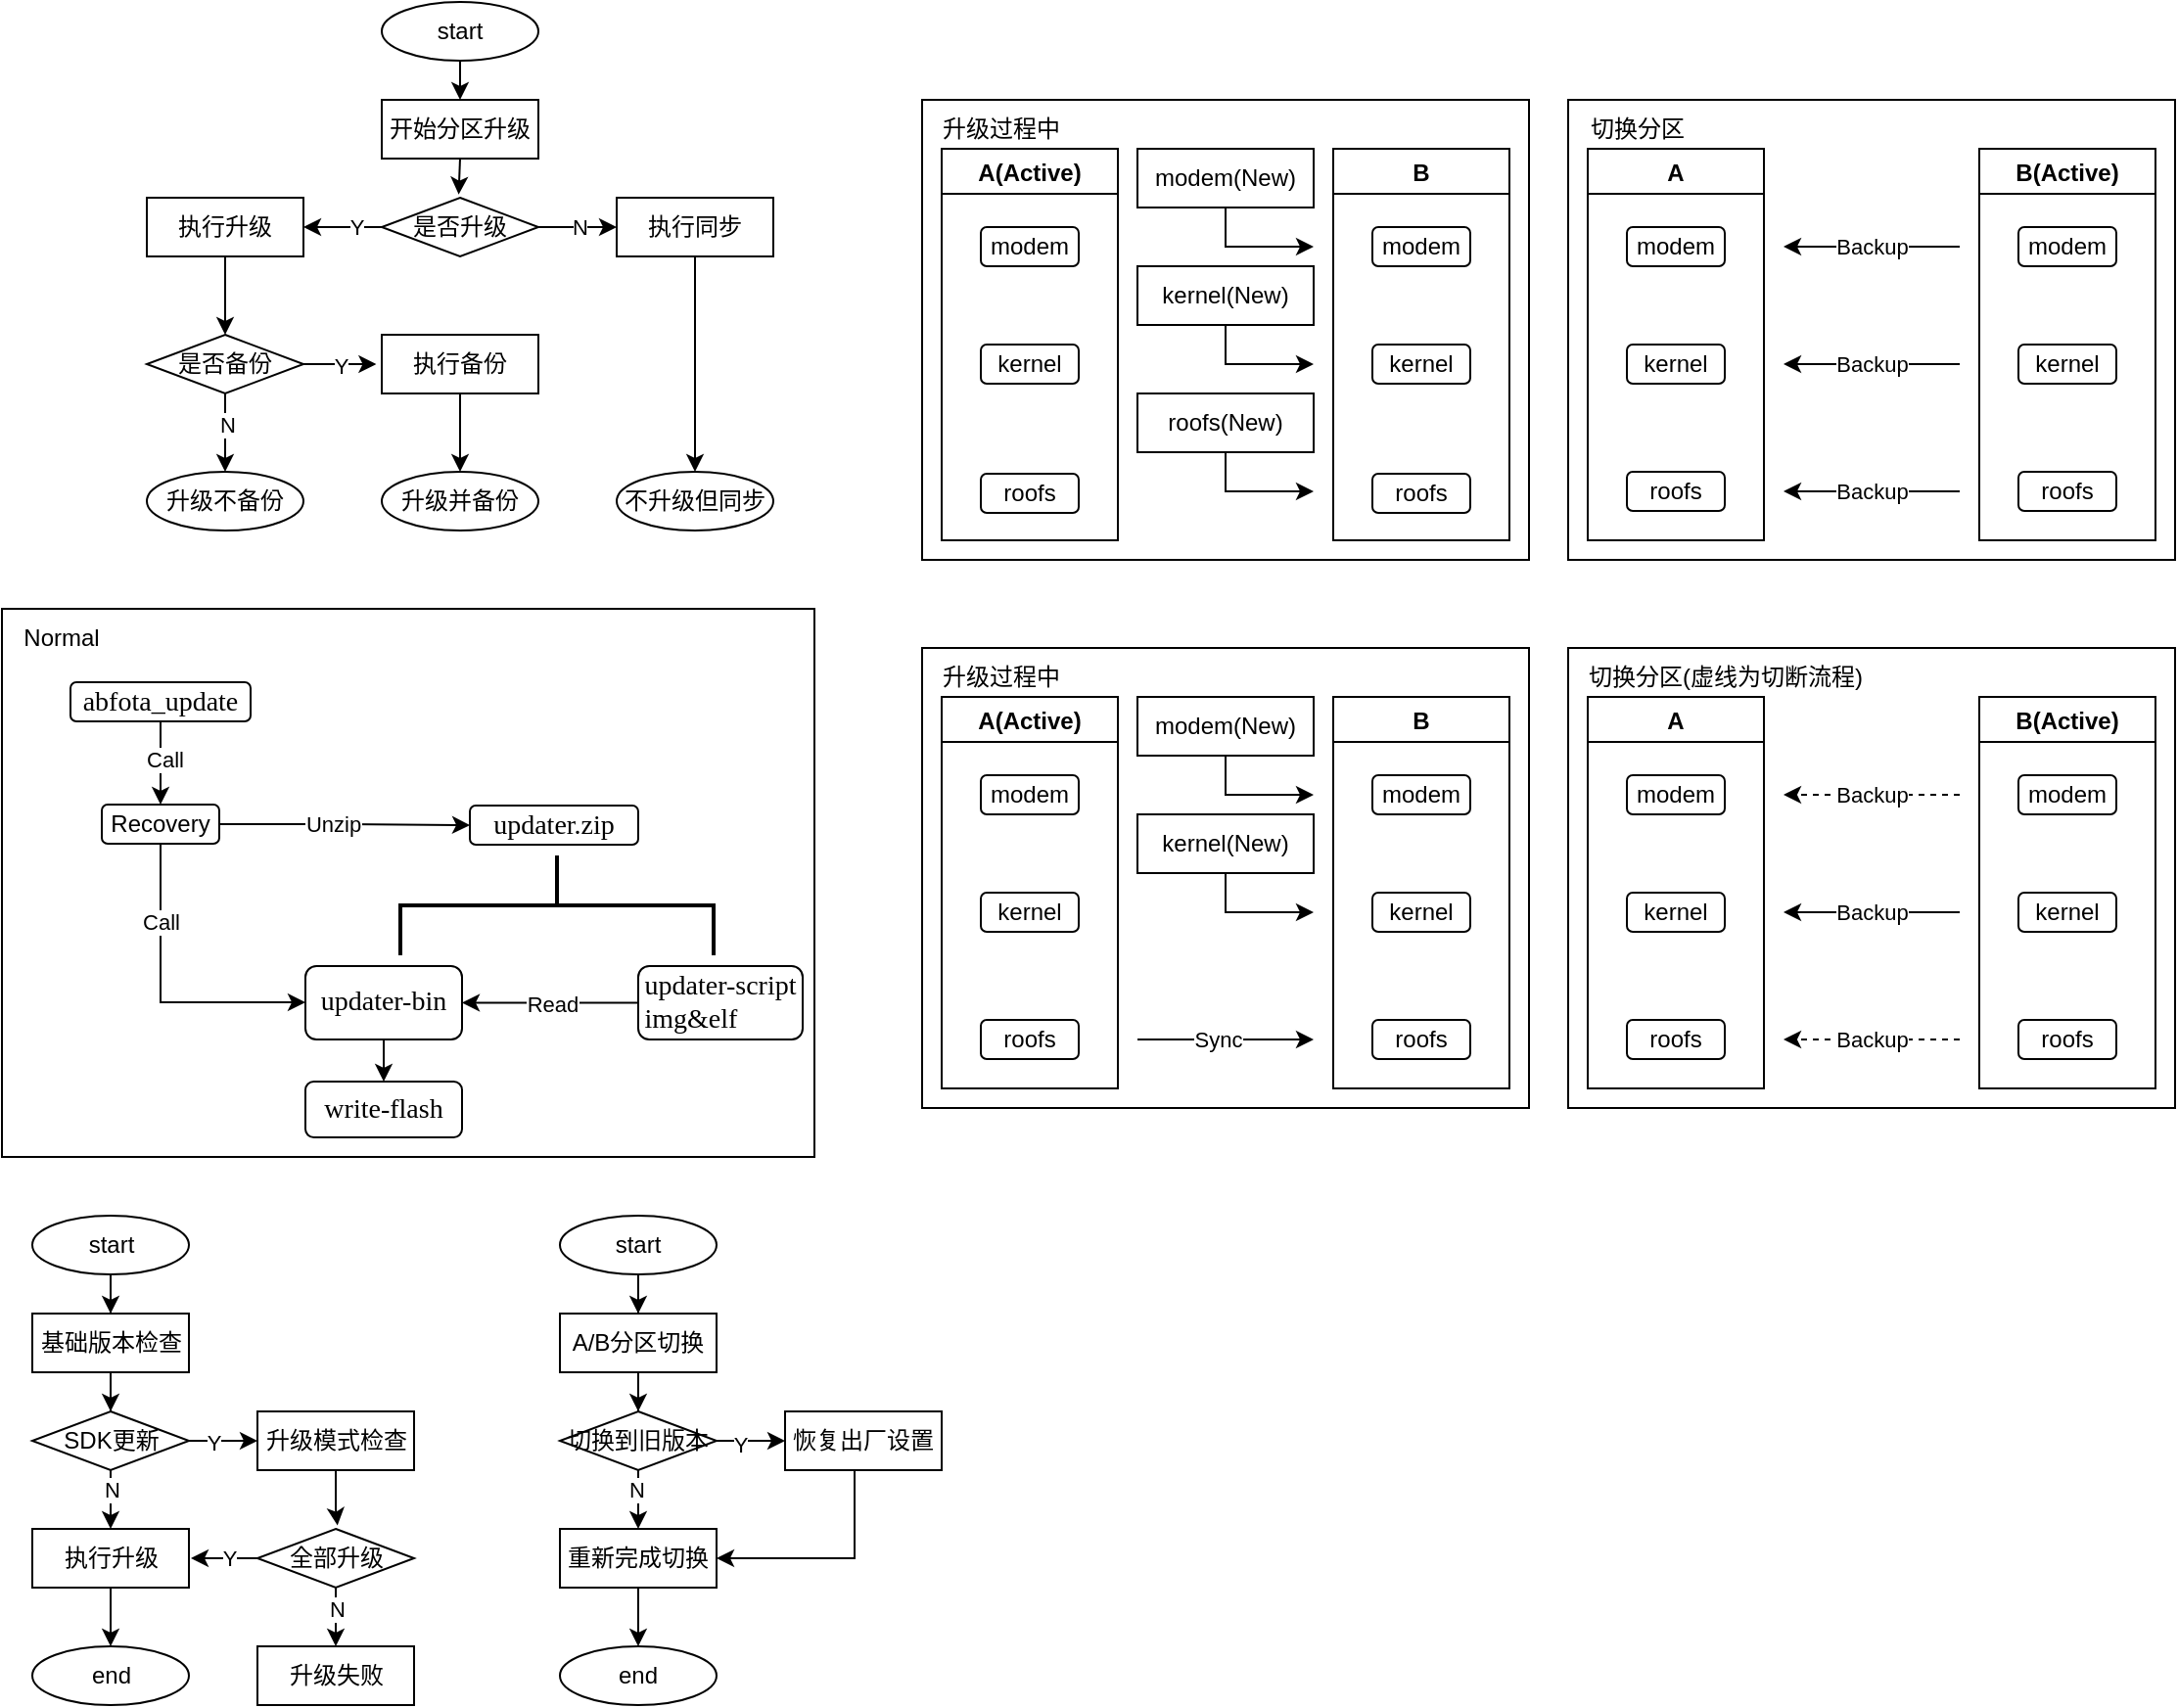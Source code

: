 <mxfile version="24.8.0">
  <diagram name="第 1 页" id="GCRl-8E6too8TkQ2BrHy">
    <mxGraphModel dx="1373" dy="824" grid="1" gridSize="10" guides="1" tooltips="1" connect="1" arrows="1" fold="1" page="0" pageScale="1" pageWidth="827" pageHeight="1169" math="0" shadow="0">
      <root>
        <mxCell id="0" />
        <mxCell id="1" parent="0" />
        <mxCell id="q4IoUWrboh84U8gEIqpk-14" value="" style="rounded=0;whiteSpace=wrap;html=1;" parent="1" vertex="1">
          <mxGeometry x="650" y="360" width="310" height="235" as="geometry" />
        </mxCell>
        <mxCell id="NOKJQwVUO0OvhM5oq2DQ-14" style="edgeStyle=orthogonalEdgeStyle;rounded=0;orthogonalLoop=1;jettySize=auto;html=1;exitX=0.5;exitY=1;exitDx=0;exitDy=0;entryX=0.5;entryY=0;entryDx=0;entryDy=0;" parent="1" source="NOKJQwVUO0OvhM5oq2DQ-1" target="NOKJQwVUO0OvhM5oq2DQ-2" edge="1">
          <mxGeometry relative="1" as="geometry" />
        </mxCell>
        <mxCell id="NOKJQwVUO0OvhM5oq2DQ-1" value="start" style="ellipse;whiteSpace=wrap;html=1;" parent="1" vertex="1">
          <mxGeometry x="374" y="30" width="80" height="30" as="geometry" />
        </mxCell>
        <mxCell id="NOKJQwVUO0OvhM5oq2DQ-2" value="开始分区升级" style="rounded=0;whiteSpace=wrap;html=1;" parent="1" vertex="1">
          <mxGeometry x="374" y="80" width="80" height="30" as="geometry" />
        </mxCell>
        <mxCell id="NOKJQwVUO0OvhM5oq2DQ-16" style="edgeStyle=orthogonalEdgeStyle;rounded=0;orthogonalLoop=1;jettySize=auto;html=1;entryX=1;entryY=0.5;entryDx=0;entryDy=0;" parent="1" source="NOKJQwVUO0OvhM5oq2DQ-3" target="NOKJQwVUO0OvhM5oq2DQ-4" edge="1">
          <mxGeometry relative="1" as="geometry" />
        </mxCell>
        <mxCell id="NOKJQwVUO0OvhM5oq2DQ-29" value="Y" style="edgeLabel;html=1;align=center;verticalAlign=middle;resizable=0;points=[];" parent="NOKJQwVUO0OvhM5oq2DQ-16" vertex="1" connectable="0">
          <mxGeometry x="-0.36" relative="1" as="geometry">
            <mxPoint as="offset" />
          </mxGeometry>
        </mxCell>
        <mxCell id="NOKJQwVUO0OvhM5oq2DQ-17" style="edgeStyle=orthogonalEdgeStyle;rounded=0;orthogonalLoop=1;jettySize=auto;html=1;exitX=1;exitY=0.5;exitDx=0;exitDy=0;entryX=0;entryY=0.5;entryDx=0;entryDy=0;" parent="1" source="NOKJQwVUO0OvhM5oq2DQ-3" target="NOKJQwVUO0OvhM5oq2DQ-7" edge="1">
          <mxGeometry relative="1" as="geometry" />
        </mxCell>
        <mxCell id="NOKJQwVUO0OvhM5oq2DQ-28" value="N" style="edgeLabel;html=1;align=center;verticalAlign=middle;resizable=0;points=[];" parent="NOKJQwVUO0OvhM5oq2DQ-17" vertex="1" connectable="0">
          <mxGeometry x="0.034" relative="1" as="geometry">
            <mxPoint as="offset" />
          </mxGeometry>
        </mxCell>
        <mxCell id="NOKJQwVUO0OvhM5oq2DQ-3" value="是否升级" style="rhombus;whiteSpace=wrap;html=1;" parent="1" vertex="1">
          <mxGeometry x="374" y="130" width="80" height="30" as="geometry" />
        </mxCell>
        <mxCell id="NOKJQwVUO0OvhM5oq2DQ-18" style="edgeStyle=orthogonalEdgeStyle;rounded=0;orthogonalLoop=1;jettySize=auto;html=1;entryX=0.5;entryY=0;entryDx=0;entryDy=0;" parent="1" source="NOKJQwVUO0OvhM5oq2DQ-4" target="NOKJQwVUO0OvhM5oq2DQ-5" edge="1">
          <mxGeometry relative="1" as="geometry" />
        </mxCell>
        <mxCell id="NOKJQwVUO0OvhM5oq2DQ-4" value="执行升级" style="rounded=0;whiteSpace=wrap;html=1;" parent="1" vertex="1">
          <mxGeometry x="254" y="130" width="80" height="30" as="geometry" />
        </mxCell>
        <mxCell id="NOKJQwVUO0OvhM5oq2DQ-19" style="edgeStyle=orthogonalEdgeStyle;rounded=0;orthogonalLoop=1;jettySize=auto;html=1;exitX=0.5;exitY=1;exitDx=0;exitDy=0;entryX=0.5;entryY=0;entryDx=0;entryDy=0;" parent="1" source="NOKJQwVUO0OvhM5oq2DQ-5" target="NOKJQwVUO0OvhM5oq2DQ-8" edge="1">
          <mxGeometry relative="1" as="geometry" />
        </mxCell>
        <mxCell id="NOKJQwVUO0OvhM5oq2DQ-31" value="N" style="edgeLabel;html=1;align=center;verticalAlign=middle;resizable=0;points=[];" parent="NOKJQwVUO0OvhM5oq2DQ-19" vertex="1" connectable="0">
          <mxGeometry x="-0.226" y="1" relative="1" as="geometry">
            <mxPoint as="offset" />
          </mxGeometry>
        </mxCell>
        <mxCell id="NOKJQwVUO0OvhM5oq2DQ-5" value="是否备份" style="rhombus;whiteSpace=wrap;html=1;" parent="1" vertex="1">
          <mxGeometry x="254" y="200" width="80" height="30" as="geometry" />
        </mxCell>
        <mxCell id="NOKJQwVUO0OvhM5oq2DQ-6" value="执行备份" style="rounded=0;whiteSpace=wrap;html=1;" parent="1" vertex="1">
          <mxGeometry x="374" y="200" width="80" height="30" as="geometry" />
        </mxCell>
        <mxCell id="NOKJQwVUO0OvhM5oq2DQ-22" style="edgeStyle=orthogonalEdgeStyle;rounded=0;orthogonalLoop=1;jettySize=auto;html=1;exitX=0.5;exitY=1;exitDx=0;exitDy=0;entryX=0.5;entryY=0;entryDx=0;entryDy=0;" parent="1" source="NOKJQwVUO0OvhM5oq2DQ-7" target="NOKJQwVUO0OvhM5oq2DQ-10" edge="1">
          <mxGeometry relative="1" as="geometry" />
        </mxCell>
        <mxCell id="NOKJQwVUO0OvhM5oq2DQ-7" value="执行同步" style="rounded=0;whiteSpace=wrap;html=1;" parent="1" vertex="1">
          <mxGeometry x="494" y="130" width="80" height="30" as="geometry" />
        </mxCell>
        <mxCell id="NOKJQwVUO0OvhM5oq2DQ-8" value="升级不备份" style="ellipse;whiteSpace=wrap;html=1;" parent="1" vertex="1">
          <mxGeometry x="254" y="270" width="80" height="30" as="geometry" />
        </mxCell>
        <mxCell id="NOKJQwVUO0OvhM5oq2DQ-9" value="升级并备份" style="ellipse;whiteSpace=wrap;html=1;" parent="1" vertex="1">
          <mxGeometry x="374" y="270" width="80" height="30" as="geometry" />
        </mxCell>
        <mxCell id="NOKJQwVUO0OvhM5oq2DQ-10" value="不升级但同步" style="ellipse;whiteSpace=wrap;html=1;" parent="1" vertex="1">
          <mxGeometry x="494" y="270" width="80" height="30" as="geometry" />
        </mxCell>
        <mxCell id="NOKJQwVUO0OvhM5oq2DQ-15" style="edgeStyle=orthogonalEdgeStyle;rounded=0;orthogonalLoop=1;jettySize=auto;html=1;exitX=0.5;exitY=1;exitDx=0;exitDy=0;entryX=0.491;entryY=-0.056;entryDx=0;entryDy=0;entryPerimeter=0;" parent="1" source="NOKJQwVUO0OvhM5oq2DQ-2" target="NOKJQwVUO0OvhM5oq2DQ-3" edge="1">
          <mxGeometry relative="1" as="geometry" />
        </mxCell>
        <mxCell id="NOKJQwVUO0OvhM5oq2DQ-20" style="edgeStyle=orthogonalEdgeStyle;rounded=0;orthogonalLoop=1;jettySize=auto;html=1;exitX=1;exitY=0.5;exitDx=0;exitDy=0;entryX=-0.035;entryY=0.495;entryDx=0;entryDy=0;entryPerimeter=0;" parent="1" source="NOKJQwVUO0OvhM5oq2DQ-5" target="NOKJQwVUO0OvhM5oq2DQ-6" edge="1">
          <mxGeometry relative="1" as="geometry" />
        </mxCell>
        <mxCell id="NOKJQwVUO0OvhM5oq2DQ-30" value="Y" style="edgeLabel;html=1;align=center;verticalAlign=middle;resizable=0;points=[];" parent="NOKJQwVUO0OvhM5oq2DQ-20" vertex="1" connectable="0">
          <mxGeometry x="0.019" y="-1" relative="1" as="geometry">
            <mxPoint as="offset" />
          </mxGeometry>
        </mxCell>
        <mxCell id="NOKJQwVUO0OvhM5oq2DQ-21" style="edgeStyle=orthogonalEdgeStyle;rounded=0;orthogonalLoop=1;jettySize=auto;html=1;exitX=0.5;exitY=1;exitDx=0;exitDy=0;entryX=0.5;entryY=0;entryDx=0;entryDy=0;" parent="1" source="NOKJQwVUO0OvhM5oq2DQ-6" target="NOKJQwVUO0OvhM5oq2DQ-9" edge="1">
          <mxGeometry relative="1" as="geometry" />
        </mxCell>
        <mxCell id="q4IoUWrboh84U8gEIqpk-1" value="A(Active)" style="swimlane;" parent="1" vertex="1">
          <mxGeometry x="660" y="385" width="90" height="200" as="geometry">
            <mxRectangle x="210" y="630" width="90" height="30" as="alternateBounds" />
          </mxGeometry>
        </mxCell>
        <mxCell id="q4IoUWrboh84U8gEIqpk-2" value="modem" style="rounded=1;whiteSpace=wrap;html=1;" parent="q4IoUWrboh84U8gEIqpk-1" vertex="1">
          <mxGeometry x="20" y="40" width="50" height="20" as="geometry" />
        </mxCell>
        <mxCell id="q4IoUWrboh84U8gEIqpk-3" value="kernel" style="rounded=1;whiteSpace=wrap;html=1;" parent="q4IoUWrboh84U8gEIqpk-1" vertex="1">
          <mxGeometry x="20" y="100" width="50" height="20" as="geometry" />
        </mxCell>
        <mxCell id="q4IoUWrboh84U8gEIqpk-4" value="roofs" style="rounded=1;whiteSpace=wrap;html=1;" parent="q4IoUWrboh84U8gEIqpk-1" vertex="1">
          <mxGeometry x="20" y="165" width="50" height="20" as="geometry" />
        </mxCell>
        <mxCell id="q4IoUWrboh84U8gEIqpk-5" value="B" style="swimlane;" parent="1" vertex="1">
          <mxGeometry x="860" y="385" width="90" height="200" as="geometry">
            <mxRectangle x="210" y="630" width="90" height="30" as="alternateBounds" />
          </mxGeometry>
        </mxCell>
        <mxCell id="q4IoUWrboh84U8gEIqpk-6" value="modem" style="rounded=1;whiteSpace=wrap;html=1;" parent="q4IoUWrboh84U8gEIqpk-5" vertex="1">
          <mxGeometry x="20" y="40" width="50" height="20" as="geometry" />
        </mxCell>
        <mxCell id="q4IoUWrboh84U8gEIqpk-7" value="kernel" style="rounded=1;whiteSpace=wrap;html=1;" parent="q4IoUWrboh84U8gEIqpk-5" vertex="1">
          <mxGeometry x="20" y="100" width="50" height="20" as="geometry" />
        </mxCell>
        <mxCell id="q4IoUWrboh84U8gEIqpk-8" value="roofs" style="rounded=1;whiteSpace=wrap;html=1;" parent="q4IoUWrboh84U8gEIqpk-5" vertex="1">
          <mxGeometry x="20" y="165" width="50" height="20" as="geometry" />
        </mxCell>
        <mxCell id="q4IoUWrboh84U8gEIqpk-12" value="" style="endArrow=classic;html=1;rounded=0;" parent="1" edge="1">
          <mxGeometry width="50" height="50" relative="1" as="geometry">
            <mxPoint x="760" y="560" as="sourcePoint" />
            <mxPoint x="850" y="560" as="targetPoint" />
          </mxGeometry>
        </mxCell>
        <mxCell id="q4IoUWrboh84U8gEIqpk-21" value="Sync" style="edgeLabel;html=1;align=center;verticalAlign=middle;resizable=0;points=[];" parent="q4IoUWrboh84U8gEIqpk-12" vertex="1" connectable="0">
          <mxGeometry x="-0.102" relative="1" as="geometry">
            <mxPoint as="offset" />
          </mxGeometry>
        </mxCell>
        <mxCell id="q4IoUWrboh84U8gEIqpk-24" value="modem(New)" style="rounded=0;whiteSpace=wrap;html=1;" parent="1" vertex="1">
          <mxGeometry x="760" y="385" width="90" height="30" as="geometry" />
        </mxCell>
        <mxCell id="q4IoUWrboh84U8gEIqpk-25" value="" style="endArrow=classic;html=1;rounded=0;entryX=0.645;entryY=0.489;entryDx=0;entryDy=0;entryPerimeter=0;exitX=0.5;exitY=1;exitDx=0;exitDy=0;" parent="1" source="q4IoUWrboh84U8gEIqpk-24" edge="1">
          <mxGeometry width="50" height="50" relative="1" as="geometry">
            <mxPoint x="780.05" y="435.08" as="sourcePoint" />
            <mxPoint x="850" y="434.995" as="targetPoint" />
            <Array as="points">
              <mxPoint x="805" y="435" />
            </Array>
          </mxGeometry>
        </mxCell>
        <mxCell id="q4IoUWrboh84U8gEIqpk-26" value="" style="rounded=0;whiteSpace=wrap;html=1;" parent="1" vertex="1">
          <mxGeometry x="980" y="360" width="310" height="235" as="geometry" />
        </mxCell>
        <mxCell id="q4IoUWrboh84U8gEIqpk-27" value="A" style="swimlane;" parent="1" vertex="1">
          <mxGeometry x="990" y="385" width="90" height="200" as="geometry">
            <mxRectangle x="210" y="630" width="90" height="30" as="alternateBounds" />
          </mxGeometry>
        </mxCell>
        <mxCell id="q4IoUWrboh84U8gEIqpk-28" value="modem" style="rounded=1;whiteSpace=wrap;html=1;" parent="q4IoUWrboh84U8gEIqpk-27" vertex="1">
          <mxGeometry x="20" y="40" width="50" height="20" as="geometry" />
        </mxCell>
        <mxCell id="q4IoUWrboh84U8gEIqpk-29" value="kernel" style="rounded=1;whiteSpace=wrap;html=1;" parent="q4IoUWrboh84U8gEIqpk-27" vertex="1">
          <mxGeometry x="20" y="100" width="50" height="20" as="geometry" />
        </mxCell>
        <mxCell id="q4IoUWrboh84U8gEIqpk-30" value="roofs" style="rounded=1;whiteSpace=wrap;html=1;" parent="q4IoUWrboh84U8gEIqpk-27" vertex="1">
          <mxGeometry x="20" y="165" width="50" height="20" as="geometry" />
        </mxCell>
        <mxCell id="q4IoUWrboh84U8gEIqpk-31" value="B(Active)" style="swimlane;" parent="1" vertex="1">
          <mxGeometry x="1190" y="385" width="90" height="200" as="geometry">
            <mxRectangle x="210" y="630" width="90" height="30" as="alternateBounds" />
          </mxGeometry>
        </mxCell>
        <mxCell id="q4IoUWrboh84U8gEIqpk-32" value="modem" style="rounded=1;whiteSpace=wrap;html=1;" parent="q4IoUWrboh84U8gEIqpk-31" vertex="1">
          <mxGeometry x="20" y="40" width="50" height="20" as="geometry" />
        </mxCell>
        <mxCell id="q4IoUWrboh84U8gEIqpk-33" value="kernel" style="rounded=1;whiteSpace=wrap;html=1;" parent="q4IoUWrboh84U8gEIqpk-31" vertex="1">
          <mxGeometry x="20" y="100" width="50" height="20" as="geometry" />
        </mxCell>
        <mxCell id="q4IoUWrboh84U8gEIqpk-34" value="roofs" style="rounded=1;whiteSpace=wrap;html=1;" parent="q4IoUWrboh84U8gEIqpk-31" vertex="1">
          <mxGeometry x="20" y="165" width="50" height="20" as="geometry" />
        </mxCell>
        <mxCell id="q4IoUWrboh84U8gEIqpk-41" value="" style="endArrow=classic;html=1;rounded=0;dashed=1;" parent="1" edge="1">
          <mxGeometry width="50" height="50" relative="1" as="geometry">
            <mxPoint x="1180" y="435" as="sourcePoint" />
            <mxPoint x="1090" y="435" as="targetPoint" />
          </mxGeometry>
        </mxCell>
        <mxCell id="q4IoUWrboh84U8gEIqpk-43" value="Backup" style="edgeLabel;html=1;align=center;verticalAlign=middle;resizable=0;points=[];" parent="q4IoUWrboh84U8gEIqpk-41" vertex="1" connectable="0">
          <mxGeometry x="0.235" y="-1" relative="1" as="geometry">
            <mxPoint x="10" y="1" as="offset" />
          </mxGeometry>
        </mxCell>
        <mxCell id="q4IoUWrboh84U8gEIqpk-44" value="" style="endArrow=classic;html=1;rounded=0;" parent="1" edge="1">
          <mxGeometry width="50" height="50" relative="1" as="geometry">
            <mxPoint x="1180" y="495" as="sourcePoint" />
            <mxPoint x="1090" y="495" as="targetPoint" />
          </mxGeometry>
        </mxCell>
        <mxCell id="q4IoUWrboh84U8gEIqpk-45" value="Backup" style="edgeLabel;html=1;align=center;verticalAlign=middle;resizable=0;points=[];" parent="q4IoUWrboh84U8gEIqpk-44" vertex="1" connectable="0">
          <mxGeometry x="0.235" y="-1" relative="1" as="geometry">
            <mxPoint x="10" y="1" as="offset" />
          </mxGeometry>
        </mxCell>
        <mxCell id="q4IoUWrboh84U8gEIqpk-48" value="升级过程中" style="text;html=1;align=center;verticalAlign=middle;resizable=0;points=[];autosize=1;strokeColor=none;fillColor=none;" parent="1" vertex="1">
          <mxGeometry x="650" y="360" width="80" height="30" as="geometry" />
        </mxCell>
        <mxCell id="q4IoUWrboh84U8gEIqpk-49" value="切换分区(虚线为切断流程)" style="text;html=1;align=center;verticalAlign=middle;resizable=0;points=[];autosize=1;strokeColor=none;fillColor=none;" parent="1" vertex="1">
          <mxGeometry x="980" y="360" width="160" height="30" as="geometry" />
        </mxCell>
        <mxCell id="q4IoUWrboh84U8gEIqpk-50" value="kernel(New)" style="rounded=0;whiteSpace=wrap;html=1;" parent="1" vertex="1">
          <mxGeometry x="760" y="445" width="90" height="30" as="geometry" />
        </mxCell>
        <mxCell id="q4IoUWrboh84U8gEIqpk-52" value="" style="endArrow=classic;html=1;rounded=0;entryX=0.645;entryY=0.489;entryDx=0;entryDy=0;entryPerimeter=0;exitX=0.5;exitY=1;exitDx=0;exitDy=0;" parent="1" edge="1">
          <mxGeometry width="50" height="50" relative="1" as="geometry">
            <mxPoint x="805" y="475" as="sourcePoint" />
            <mxPoint x="850" y="494.995" as="targetPoint" />
            <Array as="points">
              <mxPoint x="805" y="495" />
            </Array>
          </mxGeometry>
        </mxCell>
        <mxCell id="q4IoUWrboh84U8gEIqpk-53" value="" style="rounded=0;whiteSpace=wrap;html=1;" parent="1" vertex="1">
          <mxGeometry x="180" y="340" width="415" height="280" as="geometry" />
        </mxCell>
        <mxCell id="q4IoUWrboh84U8gEIqpk-69" style="edgeStyle=orthogonalEdgeStyle;rounded=0;orthogonalLoop=1;jettySize=auto;html=1;entryX=0;entryY=0.5;entryDx=0;entryDy=0;" parent="1" source="q4IoUWrboh84U8gEIqpk-55" target="q4IoUWrboh84U8gEIqpk-57" edge="1">
          <mxGeometry relative="1" as="geometry" />
        </mxCell>
        <mxCell id="q4IoUWrboh84U8gEIqpk-77" value="Unzip" style="edgeLabel;html=1;align=center;verticalAlign=middle;resizable=0;points=[];" parent="q4IoUWrboh84U8gEIqpk-69" vertex="1" connectable="0">
          <mxGeometry x="-0.241" y="1" relative="1" as="geometry">
            <mxPoint x="9" y="1" as="offset" />
          </mxGeometry>
        </mxCell>
        <mxCell id="q4IoUWrboh84U8gEIqpk-71" style="edgeStyle=orthogonalEdgeStyle;rounded=0;orthogonalLoop=1;jettySize=auto;html=1;entryX=0;entryY=0.5;entryDx=0;entryDy=0;" parent="1" source="q4IoUWrboh84U8gEIqpk-55" target="q4IoUWrboh84U8gEIqpk-59" edge="1">
          <mxGeometry relative="1" as="geometry">
            <Array as="points">
              <mxPoint x="261" y="541" />
              <mxPoint x="335" y="541" />
            </Array>
          </mxGeometry>
        </mxCell>
        <mxCell id="q4IoUWrboh84U8gEIqpk-76" value="Call" style="edgeLabel;html=1;align=center;verticalAlign=middle;resizable=0;points=[];" parent="q4IoUWrboh84U8gEIqpk-71" vertex="1" connectable="0">
          <mxGeometry x="-0.492" relative="1" as="geometry">
            <mxPoint as="offset" />
          </mxGeometry>
        </mxCell>
        <mxCell id="q4IoUWrboh84U8gEIqpk-55" value="Recovery" style="rounded=1;whiteSpace=wrap;html=1;" parent="1" vertex="1">
          <mxGeometry x="231" y="440" width="60" height="20" as="geometry" />
        </mxCell>
        <mxCell id="q4IoUWrboh84U8gEIqpk-73" style="edgeStyle=orthogonalEdgeStyle;rounded=0;orthogonalLoop=1;jettySize=auto;html=1;entryX=1;entryY=0.5;entryDx=0;entryDy=0;" parent="1" source="q4IoUWrboh84U8gEIqpk-56" target="q4IoUWrboh84U8gEIqpk-59" edge="1">
          <mxGeometry relative="1" as="geometry" />
        </mxCell>
        <mxCell id="q4IoUWrboh84U8gEIqpk-74" value="Read" style="edgeLabel;html=1;align=center;verticalAlign=middle;resizable=0;points=[];" parent="q4IoUWrboh84U8gEIqpk-73" vertex="1" connectable="0">
          <mxGeometry x="0.093" y="1" relative="1" as="geometry">
            <mxPoint x="5" y="-1" as="offset" />
          </mxGeometry>
        </mxCell>
        <mxCell id="q4IoUWrboh84U8gEIqpk-56" value="&lt;p style=&quot;margin: 0pt 0pt 0.0pt; text-align: justify; font-family: &amp;quot;Times New Roman&amp;quot;; font-size: 10.5pt;&quot; class=&quot;MsoNormal&quot;&gt;&lt;span style=&quot;font-family: 宋体; font-size: 10.5pt;&quot;&gt;&lt;font face=&quot;Times New Roman&quot;&gt;updater-&lt;/font&gt;&lt;/span&gt;&lt;span style=&quot;font-size: 10.5pt; background-color: initial;&quot;&gt;script&lt;br&gt;img&amp;amp;elf&lt;/span&gt;&lt;/p&gt;" style="rounded=1;whiteSpace=wrap;html=1;" parent="1" vertex="1">
          <mxGeometry x="505" y="522.5" width="84" height="37.5" as="geometry" />
        </mxCell>
        <mxCell id="q4IoUWrboh84U8gEIqpk-57" value="&lt;p style=&quot;margin: 0pt 0pt 0.0pt; text-align: justify; font-family: &amp;quot;Times New Roman&amp;quot;; font-size: 10.5pt;&quot; class=&quot;MsoNormal&quot;&gt;&lt;span style=&quot;font-family: 宋体; font-size: 10.5pt;&quot;&gt;&lt;font face=&quot;Times New Roman&quot;&gt;updater.zip&lt;/font&gt;&lt;/span&gt;&lt;/p&gt;" style="rounded=1;whiteSpace=wrap;html=1;" parent="1" vertex="1">
          <mxGeometry x="419" y="440.5" width="86" height="20" as="geometry" />
        </mxCell>
        <mxCell id="q4IoUWrboh84U8gEIqpk-94" value="" style="edgeStyle=orthogonalEdgeStyle;rounded=0;orthogonalLoop=1;jettySize=auto;html=1;" parent="1" source="q4IoUWrboh84U8gEIqpk-59" target="q4IoUWrboh84U8gEIqpk-93" edge="1">
          <mxGeometry relative="1" as="geometry" />
        </mxCell>
        <mxCell id="q4IoUWrboh84U8gEIqpk-59" value="&lt;p style=&quot;margin: 0pt 0pt 0.0pt; text-align: justify; font-family: &amp;quot;Times New Roman&amp;quot;; font-size: 10.5pt;&quot; class=&quot;MsoNormal&quot;&gt;&lt;span style=&quot;font-family: 宋体; font-size: 10.5pt;&quot;&gt;&lt;font face=&quot;Times New Roman&quot;&gt;updater-bin&lt;/font&gt;&lt;/span&gt;&lt;/p&gt;" style="rounded=1;whiteSpace=wrap;html=1;" parent="1" vertex="1">
          <mxGeometry x="335" y="522.5" width="80" height="37.5" as="geometry" />
        </mxCell>
        <mxCell id="q4IoUWrboh84U8gEIqpk-60" value="" style="strokeWidth=2;html=1;shape=mxgraph.flowchart.annotation_2;align=left;labelPosition=right;pointerEvents=1;rotation=90;" parent="1" vertex="1">
          <mxGeometry x="438" y="411.5" width="51" height="160" as="geometry" />
        </mxCell>
        <mxCell id="q4IoUWrboh84U8gEIqpk-63" value="Normal" style="text;html=1;align=center;verticalAlign=middle;resizable=0;points=[];autosize=1;strokeColor=none;fillColor=none;" parent="1" vertex="1">
          <mxGeometry x="180" y="340" width="60" height="30" as="geometry" />
        </mxCell>
        <mxCell id="q4IoUWrboh84U8gEIqpk-66" value="" style="edgeStyle=orthogonalEdgeStyle;rounded=0;orthogonalLoop=1;jettySize=auto;html=1;" parent="1" source="q4IoUWrboh84U8gEIqpk-65" target="q4IoUWrboh84U8gEIqpk-55" edge="1">
          <mxGeometry relative="1" as="geometry" />
        </mxCell>
        <mxCell id="q4IoUWrboh84U8gEIqpk-75" value="Call" style="edgeLabel;html=1;align=center;verticalAlign=middle;resizable=0;points=[];" parent="q4IoUWrboh84U8gEIqpk-66" vertex="1" connectable="0">
          <mxGeometry x="-0.111" y="2" relative="1" as="geometry">
            <mxPoint as="offset" />
          </mxGeometry>
        </mxCell>
        <mxCell id="q4IoUWrboh84U8gEIqpk-65" value="&lt;p style=&quot;margin: 0pt 0pt 0.0pt; text-align: justify;&quot; class=&quot;MsoNormal&quot;&gt;&lt;font face=&quot;Times New Roman&quot;&gt;&lt;span style=&quot;font-size: 14px;&quot;&gt;abfota_update&lt;/span&gt;&lt;/font&gt;&lt;br&gt;&lt;/p&gt;" style="rounded=1;whiteSpace=wrap;html=1;" parent="1" vertex="1">
          <mxGeometry x="215" y="377.5" width="92" height="20" as="geometry" />
        </mxCell>
        <mxCell id="q4IoUWrboh84U8gEIqpk-93" value="&lt;p style=&quot;margin: 0pt 0pt 0.0pt; text-align: justify; font-family: &amp;quot;Times New Roman&amp;quot;; font-size: 10.5pt;&quot; class=&quot;MsoNormal&quot;&gt;&lt;span style=&quot;font-family: 宋体; font-size: 10.5pt;&quot;&gt;&lt;font face=&quot;Times New Roman&quot;&gt;write-flash&lt;/font&gt;&lt;/span&gt;&lt;/p&gt;" style="rounded=1;whiteSpace=wrap;html=1;" parent="1" vertex="1">
          <mxGeometry x="335" y="581.5" width="80" height="28.5" as="geometry" />
        </mxCell>
        <mxCell id="q4IoUWrboh84U8gEIqpk-95" value="" style="endArrow=classic;html=1;rounded=0;dashed=1;" parent="1" edge="1">
          <mxGeometry width="50" height="50" relative="1" as="geometry">
            <mxPoint x="1180" y="560" as="sourcePoint" />
            <mxPoint x="1090" y="560" as="targetPoint" />
          </mxGeometry>
        </mxCell>
        <mxCell id="q4IoUWrboh84U8gEIqpk-96" value="Backup" style="edgeLabel;html=1;align=center;verticalAlign=middle;resizable=0;points=[];" parent="q4IoUWrboh84U8gEIqpk-95" vertex="1" connectable="0">
          <mxGeometry x="0.235" y="-1" relative="1" as="geometry">
            <mxPoint x="10" y="1" as="offset" />
          </mxGeometry>
        </mxCell>
        <mxCell id="q4IoUWrboh84U8gEIqpk-97" value="" style="rounded=0;whiteSpace=wrap;html=1;" parent="1" vertex="1">
          <mxGeometry x="650" y="80" width="310" height="235" as="geometry" />
        </mxCell>
        <mxCell id="q4IoUWrboh84U8gEIqpk-98" value="A(Active)" style="swimlane;" parent="1" vertex="1">
          <mxGeometry x="660" y="105" width="90" height="200" as="geometry">
            <mxRectangle x="210" y="630" width="90" height="30" as="alternateBounds" />
          </mxGeometry>
        </mxCell>
        <mxCell id="q4IoUWrboh84U8gEIqpk-99" value="modem" style="rounded=1;whiteSpace=wrap;html=1;" parent="q4IoUWrboh84U8gEIqpk-98" vertex="1">
          <mxGeometry x="20" y="40" width="50" height="20" as="geometry" />
        </mxCell>
        <mxCell id="q4IoUWrboh84U8gEIqpk-100" value="kernel" style="rounded=1;whiteSpace=wrap;html=1;" parent="q4IoUWrboh84U8gEIqpk-98" vertex="1">
          <mxGeometry x="20" y="100" width="50" height="20" as="geometry" />
        </mxCell>
        <mxCell id="q4IoUWrboh84U8gEIqpk-101" value="roofs" style="rounded=1;whiteSpace=wrap;html=1;" parent="q4IoUWrboh84U8gEIqpk-98" vertex="1">
          <mxGeometry x="20" y="166" width="50" height="20" as="geometry" />
        </mxCell>
        <mxCell id="q4IoUWrboh84U8gEIqpk-102" value="B" style="swimlane;" parent="1" vertex="1">
          <mxGeometry x="860" y="105" width="90" height="200" as="geometry">
            <mxRectangle x="210" y="630" width="90" height="30" as="alternateBounds" />
          </mxGeometry>
        </mxCell>
        <mxCell id="q4IoUWrboh84U8gEIqpk-103" value="modem" style="rounded=1;whiteSpace=wrap;html=1;" parent="q4IoUWrboh84U8gEIqpk-102" vertex="1">
          <mxGeometry x="20" y="40" width="50" height="20" as="geometry" />
        </mxCell>
        <mxCell id="q4IoUWrboh84U8gEIqpk-104" value="kernel" style="rounded=1;whiteSpace=wrap;html=1;" parent="q4IoUWrboh84U8gEIqpk-102" vertex="1">
          <mxGeometry x="20" y="100" width="50" height="20" as="geometry" />
        </mxCell>
        <mxCell id="q4IoUWrboh84U8gEIqpk-105" value="roofs" style="rounded=1;whiteSpace=wrap;html=1;" parent="q4IoUWrboh84U8gEIqpk-102" vertex="1">
          <mxGeometry x="20" y="166" width="50" height="20" as="geometry" />
        </mxCell>
        <mxCell id="q4IoUWrboh84U8gEIqpk-108" value="modem(New)" style="rounded=0;whiteSpace=wrap;html=1;" parent="1" vertex="1">
          <mxGeometry x="760" y="105" width="90" height="30" as="geometry" />
        </mxCell>
        <mxCell id="q4IoUWrboh84U8gEIqpk-109" value="" style="endArrow=classic;html=1;rounded=0;entryX=0.645;entryY=0.489;entryDx=0;entryDy=0;entryPerimeter=0;exitX=0.5;exitY=1;exitDx=0;exitDy=0;" parent="1" source="q4IoUWrboh84U8gEIqpk-108" edge="1">
          <mxGeometry width="50" height="50" relative="1" as="geometry">
            <mxPoint x="780.05" y="155.08" as="sourcePoint" />
            <mxPoint x="850" y="154.995" as="targetPoint" />
            <Array as="points">
              <mxPoint x="805" y="155" />
            </Array>
          </mxGeometry>
        </mxCell>
        <mxCell id="q4IoUWrboh84U8gEIqpk-110" value="" style="rounded=0;whiteSpace=wrap;html=1;" parent="1" vertex="1">
          <mxGeometry x="980" y="80" width="310" height="235" as="geometry" />
        </mxCell>
        <mxCell id="q4IoUWrboh84U8gEIqpk-111" value="A" style="swimlane;" parent="1" vertex="1">
          <mxGeometry x="990" y="105" width="90" height="200" as="geometry">
            <mxRectangle x="210" y="630" width="90" height="30" as="alternateBounds" />
          </mxGeometry>
        </mxCell>
        <mxCell id="q4IoUWrboh84U8gEIqpk-112" value="modem" style="rounded=1;whiteSpace=wrap;html=1;" parent="q4IoUWrboh84U8gEIqpk-111" vertex="1">
          <mxGeometry x="20" y="40" width="50" height="20" as="geometry" />
        </mxCell>
        <mxCell id="q4IoUWrboh84U8gEIqpk-113" value="kernel" style="rounded=1;whiteSpace=wrap;html=1;" parent="q4IoUWrboh84U8gEIqpk-111" vertex="1">
          <mxGeometry x="20" y="100" width="50" height="20" as="geometry" />
        </mxCell>
        <mxCell id="q4IoUWrboh84U8gEIqpk-114" value="roofs" style="rounded=1;whiteSpace=wrap;html=1;" parent="q4IoUWrboh84U8gEIqpk-111" vertex="1">
          <mxGeometry x="20" y="165" width="50" height="20" as="geometry" />
        </mxCell>
        <mxCell id="q4IoUWrboh84U8gEIqpk-115" value="B(Active)" style="swimlane;" parent="1" vertex="1">
          <mxGeometry x="1190" y="105" width="90" height="200" as="geometry">
            <mxRectangle x="210" y="630" width="90" height="30" as="alternateBounds" />
          </mxGeometry>
        </mxCell>
        <mxCell id="q4IoUWrboh84U8gEIqpk-116" value="modem" style="rounded=1;whiteSpace=wrap;html=1;" parent="q4IoUWrboh84U8gEIqpk-115" vertex="1">
          <mxGeometry x="20" y="40" width="50" height="20" as="geometry" />
        </mxCell>
        <mxCell id="q4IoUWrboh84U8gEIqpk-117" value="kernel" style="rounded=1;whiteSpace=wrap;html=1;" parent="q4IoUWrboh84U8gEIqpk-115" vertex="1">
          <mxGeometry x="20" y="100" width="50" height="20" as="geometry" />
        </mxCell>
        <mxCell id="q4IoUWrboh84U8gEIqpk-118" value="roofs" style="rounded=1;whiteSpace=wrap;html=1;" parent="q4IoUWrboh84U8gEIqpk-115" vertex="1">
          <mxGeometry x="20" y="165" width="50" height="20" as="geometry" />
        </mxCell>
        <mxCell id="q4IoUWrboh84U8gEIqpk-119" value="" style="endArrow=classic;html=1;rounded=0;" parent="1" edge="1">
          <mxGeometry width="50" height="50" relative="1" as="geometry">
            <mxPoint x="1180" y="155" as="sourcePoint" />
            <mxPoint x="1090" y="155" as="targetPoint" />
          </mxGeometry>
        </mxCell>
        <mxCell id="q4IoUWrboh84U8gEIqpk-120" value="Backup" style="edgeLabel;html=1;align=center;verticalAlign=middle;resizable=0;points=[];" parent="q4IoUWrboh84U8gEIqpk-119" vertex="1" connectable="0">
          <mxGeometry x="0.235" y="-1" relative="1" as="geometry">
            <mxPoint x="10" y="1" as="offset" />
          </mxGeometry>
        </mxCell>
        <mxCell id="q4IoUWrboh84U8gEIqpk-121" value="" style="endArrow=classic;html=1;rounded=0;" parent="1" edge="1">
          <mxGeometry width="50" height="50" relative="1" as="geometry">
            <mxPoint x="1180" y="215" as="sourcePoint" />
            <mxPoint x="1090" y="215" as="targetPoint" />
          </mxGeometry>
        </mxCell>
        <mxCell id="q4IoUWrboh84U8gEIqpk-122" value="Backup" style="edgeLabel;html=1;align=center;verticalAlign=middle;resizable=0;points=[];" parent="q4IoUWrboh84U8gEIqpk-121" vertex="1" connectable="0">
          <mxGeometry x="0.235" y="-1" relative="1" as="geometry">
            <mxPoint x="10" y="1" as="offset" />
          </mxGeometry>
        </mxCell>
        <mxCell id="q4IoUWrboh84U8gEIqpk-123" value="升级过程中" style="text;html=1;align=center;verticalAlign=middle;resizable=0;points=[];autosize=1;strokeColor=none;fillColor=none;" parent="1" vertex="1">
          <mxGeometry x="650" y="80" width="80" height="30" as="geometry" />
        </mxCell>
        <mxCell id="q4IoUWrboh84U8gEIqpk-124" value="切换分区" style="text;html=1;align=center;verticalAlign=middle;resizable=0;points=[];autosize=1;strokeColor=none;fillColor=none;" parent="1" vertex="1">
          <mxGeometry x="980" y="80" width="70" height="30" as="geometry" />
        </mxCell>
        <mxCell id="q4IoUWrboh84U8gEIqpk-125" value="kernel(New)" style="rounded=0;whiteSpace=wrap;html=1;" parent="1" vertex="1">
          <mxGeometry x="760" y="165" width="90" height="30" as="geometry" />
        </mxCell>
        <mxCell id="q4IoUWrboh84U8gEIqpk-126" value="" style="endArrow=classic;html=1;rounded=0;entryX=0.645;entryY=0.489;entryDx=0;entryDy=0;entryPerimeter=0;exitX=0.5;exitY=1;exitDx=0;exitDy=0;" parent="1" edge="1">
          <mxGeometry width="50" height="50" relative="1" as="geometry">
            <mxPoint x="805" y="195" as="sourcePoint" />
            <mxPoint x="850" y="214.995" as="targetPoint" />
            <Array as="points">
              <mxPoint x="805" y="215" />
            </Array>
          </mxGeometry>
        </mxCell>
        <mxCell id="q4IoUWrboh84U8gEIqpk-127" value="" style="endArrow=classic;html=1;rounded=0;" parent="1" edge="1">
          <mxGeometry width="50" height="50" relative="1" as="geometry">
            <mxPoint x="1180" y="280" as="sourcePoint" />
            <mxPoint x="1090" y="280" as="targetPoint" />
          </mxGeometry>
        </mxCell>
        <mxCell id="q4IoUWrboh84U8gEIqpk-128" value="Backup" style="edgeLabel;html=1;align=center;verticalAlign=middle;resizable=0;points=[];" parent="q4IoUWrboh84U8gEIqpk-127" vertex="1" connectable="0">
          <mxGeometry x="0.235" y="-1" relative="1" as="geometry">
            <mxPoint x="10" y="1" as="offset" />
          </mxGeometry>
        </mxCell>
        <mxCell id="q4IoUWrboh84U8gEIqpk-129" value="" style="endArrow=classic;html=1;rounded=0;entryX=0.645;entryY=0.489;entryDx=0;entryDy=0;entryPerimeter=0;exitX=0.5;exitY=1;exitDx=0;exitDy=0;" parent="1" edge="1">
          <mxGeometry width="50" height="50" relative="1" as="geometry">
            <mxPoint x="805" y="260" as="sourcePoint" />
            <mxPoint x="850" y="279.995" as="targetPoint" />
            <Array as="points">
              <mxPoint x="805" y="280" />
            </Array>
          </mxGeometry>
        </mxCell>
        <mxCell id="q4IoUWrboh84U8gEIqpk-130" value="roofs(New)" style="rounded=0;whiteSpace=wrap;html=1;" parent="1" vertex="1">
          <mxGeometry x="760" y="230" width="90" height="30" as="geometry" />
        </mxCell>
        <mxCell id="eJC4iJAMDMBGixWMzzi8-10" style="edgeStyle=orthogonalEdgeStyle;rounded=0;orthogonalLoop=1;jettySize=auto;html=1;entryX=0.5;entryY=0;entryDx=0;entryDy=0;" edge="1" parent="1" source="eJC4iJAMDMBGixWMzzi8-1" target="eJC4iJAMDMBGixWMzzi8-2">
          <mxGeometry relative="1" as="geometry" />
        </mxCell>
        <mxCell id="eJC4iJAMDMBGixWMzzi8-1" value="start" style="ellipse;whiteSpace=wrap;html=1;" vertex="1" parent="1">
          <mxGeometry x="195.5" y="650" width="80" height="30" as="geometry" />
        </mxCell>
        <mxCell id="eJC4iJAMDMBGixWMzzi8-11" style="edgeStyle=orthogonalEdgeStyle;rounded=0;orthogonalLoop=1;jettySize=auto;html=1;entryX=0.5;entryY=0;entryDx=0;entryDy=0;" edge="1" parent="1" source="eJC4iJAMDMBGixWMzzi8-2" target="eJC4iJAMDMBGixWMzzi8-3">
          <mxGeometry relative="1" as="geometry" />
        </mxCell>
        <mxCell id="eJC4iJAMDMBGixWMzzi8-2" value="基础版本检查" style="rounded=0;whiteSpace=wrap;html=1;" vertex="1" parent="1">
          <mxGeometry x="195.5" y="700" width="80" height="30" as="geometry" />
        </mxCell>
        <mxCell id="eJC4iJAMDMBGixWMzzi8-12" style="edgeStyle=orthogonalEdgeStyle;rounded=0;orthogonalLoop=1;jettySize=auto;html=1;entryX=0.5;entryY=0;entryDx=0;entryDy=0;" edge="1" parent="1" source="eJC4iJAMDMBGixWMzzi8-3" target="eJC4iJAMDMBGixWMzzi8-5">
          <mxGeometry relative="1" as="geometry" />
        </mxCell>
        <mxCell id="eJC4iJAMDMBGixWMzzi8-22" value="N" style="edgeLabel;html=1;align=center;verticalAlign=middle;resizable=0;points=[];" vertex="1" connectable="0" parent="eJC4iJAMDMBGixWMzzi8-12">
          <mxGeometry x="-0.607" relative="1" as="geometry">
            <mxPoint as="offset" />
          </mxGeometry>
        </mxCell>
        <mxCell id="eJC4iJAMDMBGixWMzzi8-15" style="edgeStyle=orthogonalEdgeStyle;rounded=0;orthogonalLoop=1;jettySize=auto;html=1;entryX=0;entryY=0.5;entryDx=0;entryDy=0;" edge="1" parent="1" source="eJC4iJAMDMBGixWMzzi8-3" target="eJC4iJAMDMBGixWMzzi8-4">
          <mxGeometry relative="1" as="geometry" />
        </mxCell>
        <mxCell id="eJC4iJAMDMBGixWMzzi8-21" value="Y" style="edgeLabel;html=1;align=center;verticalAlign=middle;resizable=0;points=[];" vertex="1" connectable="0" parent="eJC4iJAMDMBGixWMzzi8-15">
          <mxGeometry x="-0.455" y="-1" relative="1" as="geometry">
            <mxPoint as="offset" />
          </mxGeometry>
        </mxCell>
        <mxCell id="eJC4iJAMDMBGixWMzzi8-3" value="SDK更新" style="rhombus;whiteSpace=wrap;html=1;" vertex="1" parent="1">
          <mxGeometry x="195.5" y="750" width="80" height="30" as="geometry" />
        </mxCell>
        <mxCell id="eJC4iJAMDMBGixWMzzi8-4" value="升级模式检查" style="rounded=0;whiteSpace=wrap;html=1;" vertex="1" parent="1">
          <mxGeometry x="310.5" y="750" width="80" height="30" as="geometry" />
        </mxCell>
        <mxCell id="eJC4iJAMDMBGixWMzzi8-14" style="edgeStyle=orthogonalEdgeStyle;rounded=0;orthogonalLoop=1;jettySize=auto;html=1;entryX=0.5;entryY=0;entryDx=0;entryDy=0;" edge="1" parent="1" source="eJC4iJAMDMBGixWMzzi8-5" target="eJC4iJAMDMBGixWMzzi8-8">
          <mxGeometry relative="1" as="geometry" />
        </mxCell>
        <mxCell id="eJC4iJAMDMBGixWMzzi8-5" value="执行升级" style="rounded=0;whiteSpace=wrap;html=1;" vertex="1" parent="1">
          <mxGeometry x="195.5" y="810" width="80" height="30" as="geometry" />
        </mxCell>
        <mxCell id="eJC4iJAMDMBGixWMzzi8-17" style="edgeStyle=orthogonalEdgeStyle;rounded=0;orthogonalLoop=1;jettySize=auto;html=1;" edge="1" parent="1" source="eJC4iJAMDMBGixWMzzi8-6">
          <mxGeometry relative="1" as="geometry">
            <mxPoint x="276.5" y="825" as="targetPoint" />
          </mxGeometry>
        </mxCell>
        <mxCell id="eJC4iJAMDMBGixWMzzi8-20" value="Y" style="edgeLabel;html=1;align=center;verticalAlign=middle;resizable=0;points=[];" vertex="1" connectable="0" parent="eJC4iJAMDMBGixWMzzi8-17">
          <mxGeometry x="-0.133" relative="1" as="geometry">
            <mxPoint as="offset" />
          </mxGeometry>
        </mxCell>
        <mxCell id="eJC4iJAMDMBGixWMzzi8-18" value="" style="edgeStyle=orthogonalEdgeStyle;rounded=0;orthogonalLoop=1;jettySize=auto;html=1;" edge="1" parent="1" source="eJC4iJAMDMBGixWMzzi8-6" target="eJC4iJAMDMBGixWMzzi8-7">
          <mxGeometry relative="1" as="geometry" />
        </mxCell>
        <mxCell id="eJC4iJAMDMBGixWMzzi8-19" value="N" style="edgeLabel;html=1;align=center;verticalAlign=middle;resizable=0;points=[];" vertex="1" connectable="0" parent="eJC4iJAMDMBGixWMzzi8-18">
          <mxGeometry x="0.174" relative="1" as="geometry">
            <mxPoint as="offset" />
          </mxGeometry>
        </mxCell>
        <mxCell id="eJC4iJAMDMBGixWMzzi8-6" value="全部升级" style="rhombus;whiteSpace=wrap;html=1;" vertex="1" parent="1">
          <mxGeometry x="310.5" y="810" width="80" height="30" as="geometry" />
        </mxCell>
        <mxCell id="eJC4iJAMDMBGixWMzzi8-7" value="升级失败" style="rounded=0;whiteSpace=wrap;html=1;" vertex="1" parent="1">
          <mxGeometry x="310.5" y="870" width="80" height="30" as="geometry" />
        </mxCell>
        <mxCell id="eJC4iJAMDMBGixWMzzi8-8" value="end" style="ellipse;whiteSpace=wrap;html=1;" vertex="1" parent="1">
          <mxGeometry x="195.5" y="870" width="80" height="30" as="geometry" />
        </mxCell>
        <mxCell id="eJC4iJAMDMBGixWMzzi8-16" style="edgeStyle=orthogonalEdgeStyle;rounded=0;orthogonalLoop=1;jettySize=auto;html=1;entryX=0.511;entryY=-0.059;entryDx=0;entryDy=0;entryPerimeter=0;" edge="1" parent="1" source="eJC4iJAMDMBGixWMzzi8-4" target="eJC4iJAMDMBGixWMzzi8-6">
          <mxGeometry relative="1" as="geometry" />
        </mxCell>
        <mxCell id="eJC4iJAMDMBGixWMzzi8-34" style="edgeStyle=orthogonalEdgeStyle;rounded=0;orthogonalLoop=1;jettySize=auto;html=1;entryX=0.5;entryY=0;entryDx=0;entryDy=0;" edge="1" parent="1" source="eJC4iJAMDMBGixWMzzi8-23" target="eJC4iJAMDMBGixWMzzi8-24">
          <mxGeometry relative="1" as="geometry" />
        </mxCell>
        <mxCell id="eJC4iJAMDMBGixWMzzi8-23" value="start" style="ellipse;whiteSpace=wrap;html=1;" vertex="1" parent="1">
          <mxGeometry x="465" y="650" width="80" height="30" as="geometry" />
        </mxCell>
        <mxCell id="eJC4iJAMDMBGixWMzzi8-33" style="edgeStyle=orthogonalEdgeStyle;rounded=0;orthogonalLoop=1;jettySize=auto;html=1;entryX=0.5;entryY=0;entryDx=0;entryDy=0;" edge="1" parent="1" source="eJC4iJAMDMBGixWMzzi8-24" target="eJC4iJAMDMBGixWMzzi8-25">
          <mxGeometry relative="1" as="geometry" />
        </mxCell>
        <mxCell id="eJC4iJAMDMBGixWMzzi8-24" value="A/B分区切换" style="rounded=0;whiteSpace=wrap;html=1;" vertex="1" parent="1">
          <mxGeometry x="465" y="700" width="80" height="30" as="geometry" />
        </mxCell>
        <mxCell id="eJC4iJAMDMBGixWMzzi8-29" value="" style="edgeStyle=orthogonalEdgeStyle;rounded=0;orthogonalLoop=1;jettySize=auto;html=1;" edge="1" parent="1" source="eJC4iJAMDMBGixWMzzi8-25" target="eJC4iJAMDMBGixWMzzi8-28">
          <mxGeometry relative="1" as="geometry" />
        </mxCell>
        <mxCell id="eJC4iJAMDMBGixWMzzi8-36" value="Y" style="edgeLabel;html=1;align=center;verticalAlign=middle;resizable=0;points=[];" vertex="1" connectable="0" parent="eJC4iJAMDMBGixWMzzi8-29">
          <mxGeometry x="-0.499" y="-2" relative="1" as="geometry">
            <mxPoint as="offset" />
          </mxGeometry>
        </mxCell>
        <mxCell id="eJC4iJAMDMBGixWMzzi8-31" style="edgeStyle=orthogonalEdgeStyle;rounded=0;orthogonalLoop=1;jettySize=auto;html=1;entryX=0.5;entryY=0;entryDx=0;entryDy=0;" edge="1" parent="1" source="eJC4iJAMDMBGixWMzzi8-25" target="eJC4iJAMDMBGixWMzzi8-26">
          <mxGeometry relative="1" as="geometry" />
        </mxCell>
        <mxCell id="eJC4iJAMDMBGixWMzzi8-37" value="N" style="edgeLabel;html=1;align=center;verticalAlign=middle;resizable=0;points=[];" vertex="1" connectable="0" parent="eJC4iJAMDMBGixWMzzi8-31">
          <mxGeometry x="-0.601" y="-1" relative="1" as="geometry">
            <mxPoint as="offset" />
          </mxGeometry>
        </mxCell>
        <mxCell id="eJC4iJAMDMBGixWMzzi8-25" value="切换到旧版本" style="rhombus;whiteSpace=wrap;html=1;" vertex="1" parent="1">
          <mxGeometry x="465" y="750" width="80" height="30" as="geometry" />
        </mxCell>
        <mxCell id="eJC4iJAMDMBGixWMzzi8-32" value="" style="edgeStyle=orthogonalEdgeStyle;rounded=0;orthogonalLoop=1;jettySize=auto;html=1;" edge="1" parent="1" source="eJC4iJAMDMBGixWMzzi8-26" target="eJC4iJAMDMBGixWMzzi8-27">
          <mxGeometry relative="1" as="geometry" />
        </mxCell>
        <mxCell id="eJC4iJAMDMBGixWMzzi8-26" value="重新完成切换" style="rounded=0;whiteSpace=wrap;html=1;" vertex="1" parent="1">
          <mxGeometry x="465" y="810" width="80" height="30" as="geometry" />
        </mxCell>
        <mxCell id="eJC4iJAMDMBGixWMzzi8-27" value="end" style="ellipse;whiteSpace=wrap;html=1;" vertex="1" parent="1">
          <mxGeometry x="465" y="870" width="80" height="30" as="geometry" />
        </mxCell>
        <mxCell id="eJC4iJAMDMBGixWMzzi8-35" style="edgeStyle=orthogonalEdgeStyle;rounded=0;orthogonalLoop=1;jettySize=auto;html=1;entryX=1;entryY=0.5;entryDx=0;entryDy=0;" edge="1" parent="1" source="eJC4iJAMDMBGixWMzzi8-28" target="eJC4iJAMDMBGixWMzzi8-26">
          <mxGeometry relative="1" as="geometry">
            <Array as="points">
              <mxPoint x="615.5" y="825" />
            </Array>
          </mxGeometry>
        </mxCell>
        <mxCell id="eJC4iJAMDMBGixWMzzi8-28" value="恢复出厂设置" style="rounded=0;whiteSpace=wrap;html=1;" vertex="1" parent="1">
          <mxGeometry x="580" y="750" width="80" height="30" as="geometry" />
        </mxCell>
      </root>
    </mxGraphModel>
  </diagram>
</mxfile>

